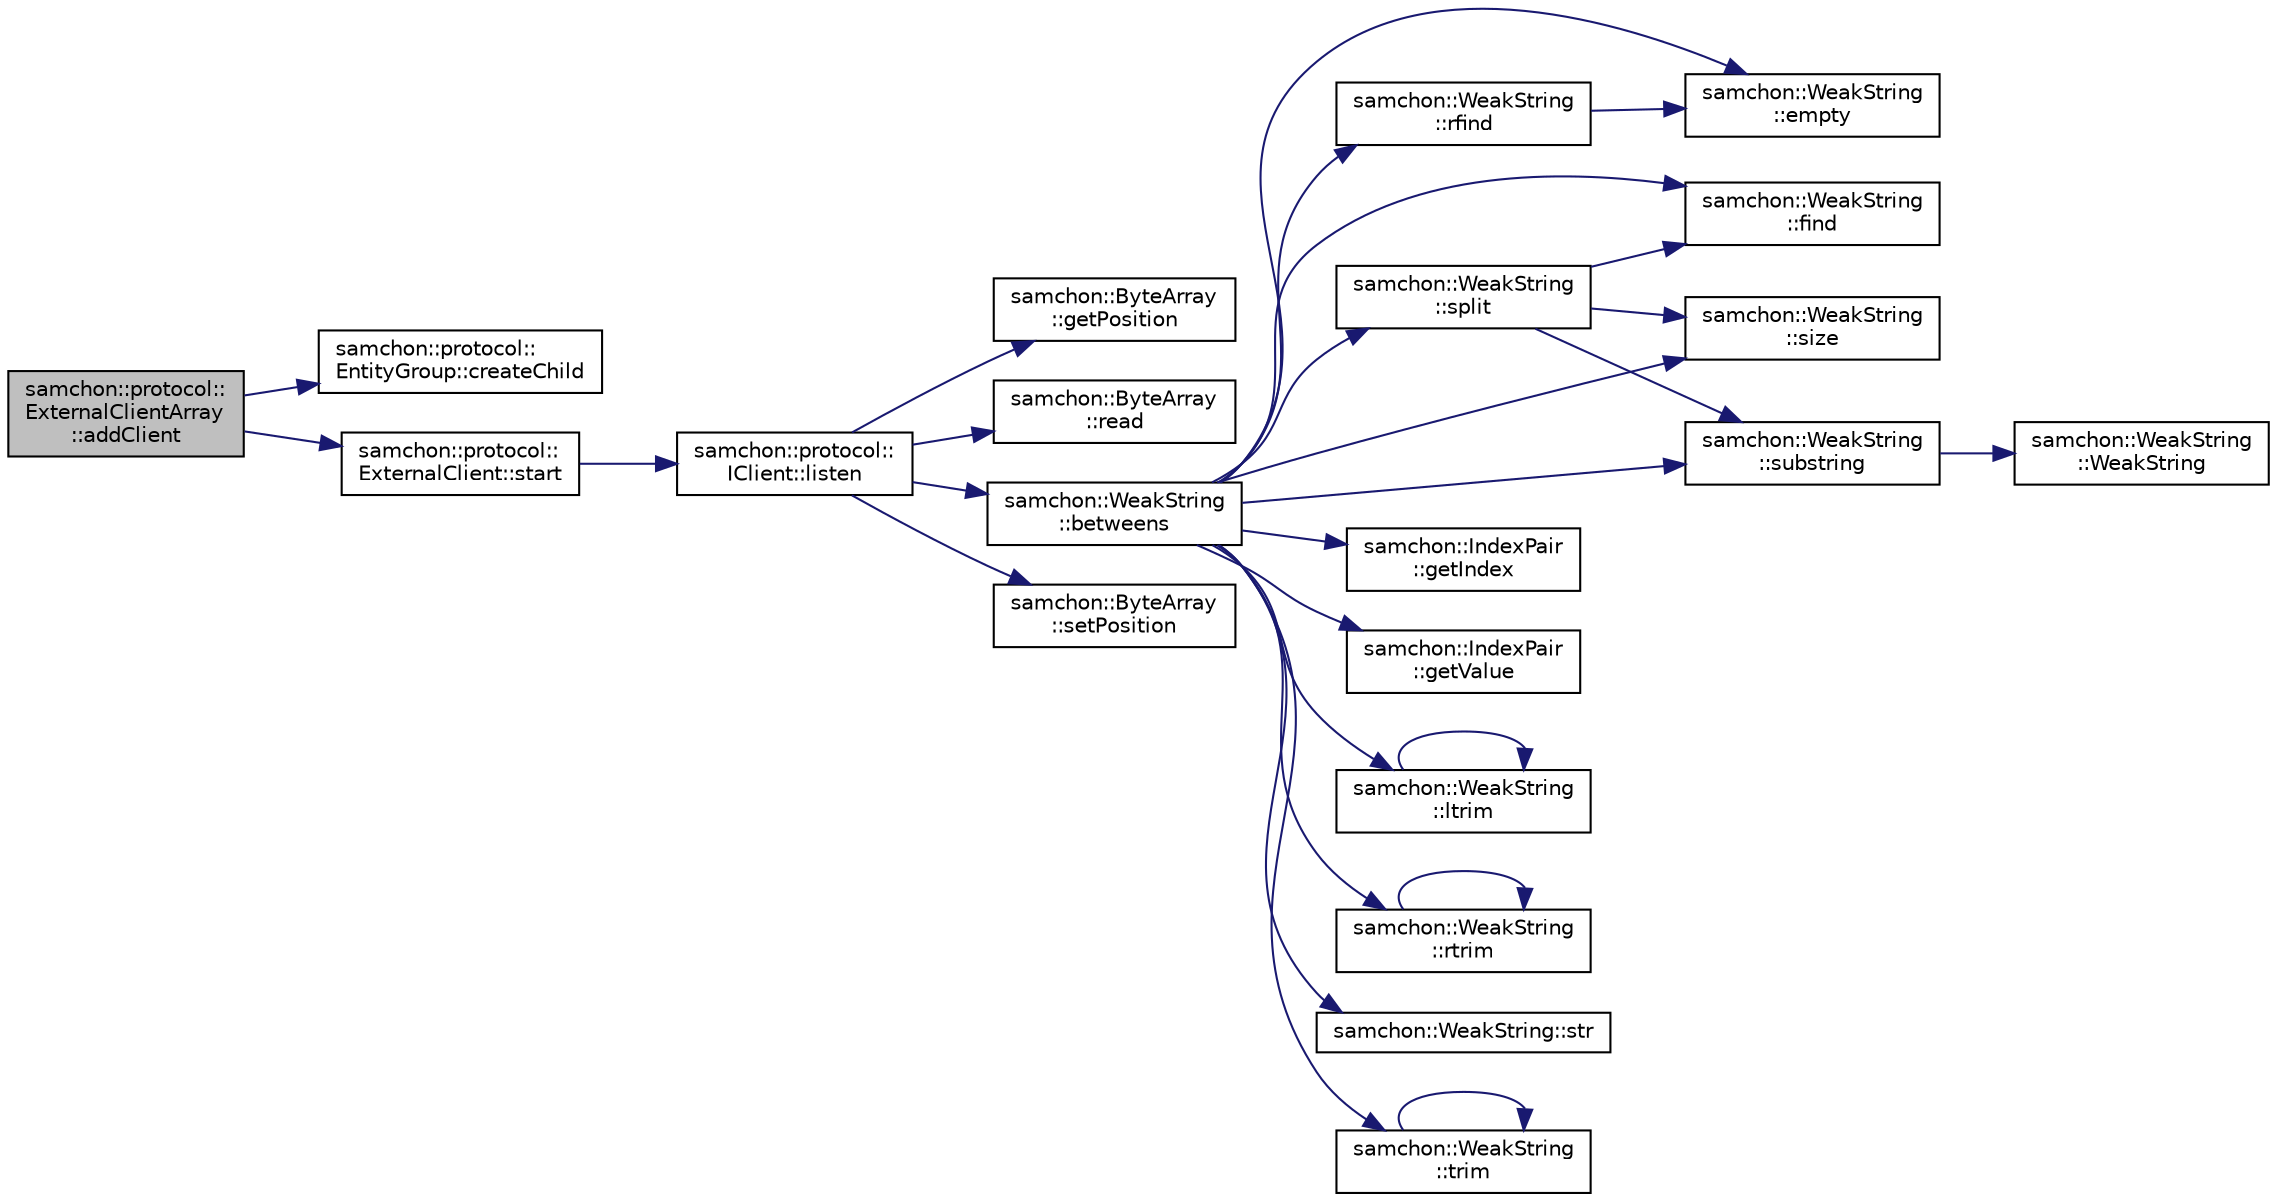digraph "samchon::protocol::ExternalClientArray::addClient"
{
  edge [fontname="Helvetica",fontsize="10",labelfontname="Helvetica",labelfontsize="10"];
  node [fontname="Helvetica",fontsize="10",shape=record];
  rankdir="LR";
  Node1 [label="samchon::protocol::\lExternalClientArray\l::addClient",height=0.2,width=0.4,color="black", fillcolor="grey75", style="filled", fontcolor="black"];
  Node1 -> Node2 [color="midnightblue",fontsize="10",style="solid",fontname="Helvetica"];
  Node2 [label="samchon::protocol::\lEntityGroup::createChild",height=0.2,width=0.4,color="black", fillcolor="white", style="filled",URL="$d4/deb/classsamchon_1_1protocol_1_1EntityGroup.html#a224c7fa73d5b83262203ec205b0b482f",tooltip="Factory method of a child Entity. "];
  Node1 -> Node3 [color="midnightblue",fontsize="10",style="solid",fontname="Helvetica"];
  Node3 [label="samchon::protocol::\lExternalClient::start",height=0.2,width=0.4,color="black", fillcolor="white", style="filled",URL="$dc/dfd/classsamchon_1_1protocol_1_1ExternalClient.html#ae4702e7417181280814e8b6b14add2ea",tooltip="Start interaction. "];
  Node3 -> Node4 [color="midnightblue",fontsize="10",style="solid",fontname="Helvetica"];
  Node4 [label="samchon::protocol::\lIClient::listen",height=0.2,width=0.4,color="black", fillcolor="white", style="filled",URL="$d3/dc8/classsamchon_1_1protocol_1_1IClient.html#a2c36bef1ddcc101dd1e1364ab22f4ee3",tooltip="Listens message from a related system. "];
  Node4 -> Node5 [color="midnightblue",fontsize="10",style="solid",fontname="Helvetica"];
  Node5 [label="samchon::ByteArray\l::getPosition",height=0.2,width=0.4,color="black", fillcolor="white", style="filled",URL="$dc/d37/classsamchon_1_1ByteArray.html#a7561bac8525bdad12c9e59202cf83c73",tooltip="Get position. "];
  Node4 -> Node6 [color="midnightblue",fontsize="10",style="solid",fontname="Helvetica"];
  Node6 [label="samchon::ByteArray\l::read",height=0.2,width=0.4,color="black", fillcolor="white", style="filled",URL="$dc/d37/classsamchon_1_1ByteArray.html#a6ec82a573fa3bcfcd1abd05bc9a26447",tooltip="Read data. "];
  Node4 -> Node7 [color="midnightblue",fontsize="10",style="solid",fontname="Helvetica"];
  Node7 [label="samchon::WeakString\l::betweens",height=0.2,width=0.4,color="black", fillcolor="white", style="filled",URL="$d8/de4/classsamchon_1_1WeakString.html#a2db7fada61c0ffa5d5a31499a40c772c",tooltip="Generates substrings. "];
  Node7 -> Node8 [color="midnightblue",fontsize="10",style="solid",fontname="Helvetica"];
  Node8 [label="samchon::WeakString\l::empty",height=0.2,width=0.4,color="black", fillcolor="white", style="filled",URL="$d8/de4/classsamchon_1_1WeakString.html#aea3cc33e2062435b207001226302f084",tooltip="Tests wheter string is emtpy. "];
  Node7 -> Node9 [color="midnightblue",fontsize="10",style="solid",fontname="Helvetica"];
  Node9 [label="samchon::WeakString\l::find",height=0.2,width=0.4,color="black", fillcolor="white", style="filled",URL="$d8/de4/classsamchon_1_1WeakString.html#ad247dd0839f218494eb0bc9aac907f2b",tooltip="Finds first occurence in string. "];
  Node7 -> Node10 [color="midnightblue",fontsize="10",style="solid",fontname="Helvetica"];
  Node10 [label="samchon::IndexPair\l::getIndex",height=0.2,width=0.4,color="black", fillcolor="white", style="filled",URL="$d2/dc0/classsamchon_1_1IndexPair.html#a1694bcd398f96f02c8464a5d303fa90c",tooltip="Get index. "];
  Node7 -> Node11 [color="midnightblue",fontsize="10",style="solid",fontname="Helvetica"];
  Node11 [label="samchon::IndexPair\l::getValue",height=0.2,width=0.4,color="black", fillcolor="white", style="filled",URL="$d2/dc0/classsamchon_1_1IndexPair.html#a351d47f786d83ada6c967c83b6542aa3",tooltip="Get const value. "];
  Node7 -> Node12 [color="midnightblue",fontsize="10",style="solid",fontname="Helvetica"];
  Node12 [label="samchon::WeakString\l::ltrim",height=0.2,width=0.4,color="black", fillcolor="white", style="filled",URL="$d8/de4/classsamchon_1_1WeakString.html#aed85460cc007d41fdbb4d51533781719",tooltip="Removes all designated characters from the beginning of the specified string. "];
  Node12 -> Node12 [color="midnightblue",fontsize="10",style="solid",fontname="Helvetica"];
  Node7 -> Node13 [color="midnightblue",fontsize="10",style="solid",fontname="Helvetica"];
  Node13 [label="samchon::WeakString\l::rfind",height=0.2,width=0.4,color="black", fillcolor="white", style="filled",URL="$d8/de4/classsamchon_1_1WeakString.html#a75b1a3336c329b341b371bc02b911f2c",tooltip="Finds last occurence in string. "];
  Node13 -> Node8 [color="midnightblue",fontsize="10",style="solid",fontname="Helvetica"];
  Node7 -> Node14 [color="midnightblue",fontsize="10",style="solid",fontname="Helvetica"];
  Node14 [label="samchon::WeakString\l::rtrim",height=0.2,width=0.4,color="black", fillcolor="white", style="filled",URL="$d8/de4/classsamchon_1_1WeakString.html#ad50078bfe61fef3e6906340ff9754f3a",tooltip="Removes all designated characters from the end of the specified string. "];
  Node14 -> Node14 [color="midnightblue",fontsize="10",style="solid",fontname="Helvetica"];
  Node7 -> Node15 [color="midnightblue",fontsize="10",style="solid",fontname="Helvetica"];
  Node15 [label="samchon::WeakString\l::size",height=0.2,width=0.4,color="black", fillcolor="white", style="filled",URL="$d8/de4/classsamchon_1_1WeakString.html#a16f0338f83a3a5d38b75d6000e69df01",tooltip="Returns size of the characters which are being referenced. "];
  Node7 -> Node16 [color="midnightblue",fontsize="10",style="solid",fontname="Helvetica"];
  Node16 [label="samchon::WeakString\l::split",height=0.2,width=0.4,color="black", fillcolor="white", style="filled",URL="$d8/de4/classsamchon_1_1WeakString.html#a6bd289c535d4ef1761a72a53d87f43ba",tooltip="Generates substrings. "];
  Node16 -> Node9 [color="midnightblue",fontsize="10",style="solid",fontname="Helvetica"];
  Node16 -> Node15 [color="midnightblue",fontsize="10",style="solid",fontname="Helvetica"];
  Node16 -> Node17 [color="midnightblue",fontsize="10",style="solid",fontname="Helvetica"];
  Node17 [label="samchon::WeakString\l::substring",height=0.2,width=0.4,color="black", fillcolor="white", style="filled",URL="$d8/de4/classsamchon_1_1WeakString.html#a0d01b7430d7d227dfa96c997025dad90",tooltip="Generates a substring. "];
  Node17 -> Node18 [color="midnightblue",fontsize="10",style="solid",fontname="Helvetica"];
  Node18 [label="samchon::WeakString\l::WeakString",height=0.2,width=0.4,color="black", fillcolor="white", style="filled",URL="$d8/de4/classsamchon_1_1WeakString.html#a7117e5668f755a540916a7465fdc7392",tooltip="Default Constructor does not reference any character. "];
  Node7 -> Node19 [color="midnightblue",fontsize="10",style="solid",fontname="Helvetica"];
  Node19 [label="samchon::WeakString::str",height=0.2,width=0.4,color="black", fillcolor="white", style="filled",URL="$d8/de4/classsamchon_1_1WeakString.html#aa9b4f1ebc5d325b1518b1bb56902d57d",tooltip="Get the string content. "];
  Node7 -> Node17 [color="midnightblue",fontsize="10",style="solid",fontname="Helvetica"];
  Node7 -> Node20 [color="midnightblue",fontsize="10",style="solid",fontname="Helvetica"];
  Node20 [label="samchon::WeakString\l::trim",height=0.2,width=0.4,color="black", fillcolor="white", style="filled",URL="$d8/de4/classsamchon_1_1WeakString.html#af8eb535462d0af3ee332ffd2360d0217",tooltip="Removes all designated characters from the beginning and end of the specified string. "];
  Node20 -> Node20 [color="midnightblue",fontsize="10",style="solid",fontname="Helvetica"];
  Node4 -> Node21 [color="midnightblue",fontsize="10",style="solid",fontname="Helvetica"];
  Node21 [label="samchon::ByteArray\l::setPosition",height=0.2,width=0.4,color="black", fillcolor="white", style="filled",URL="$dc/d37/classsamchon_1_1ByteArray.html#a0c4580ad911f818f370cd000c982c547",tooltip="Set poisition. "];
}
